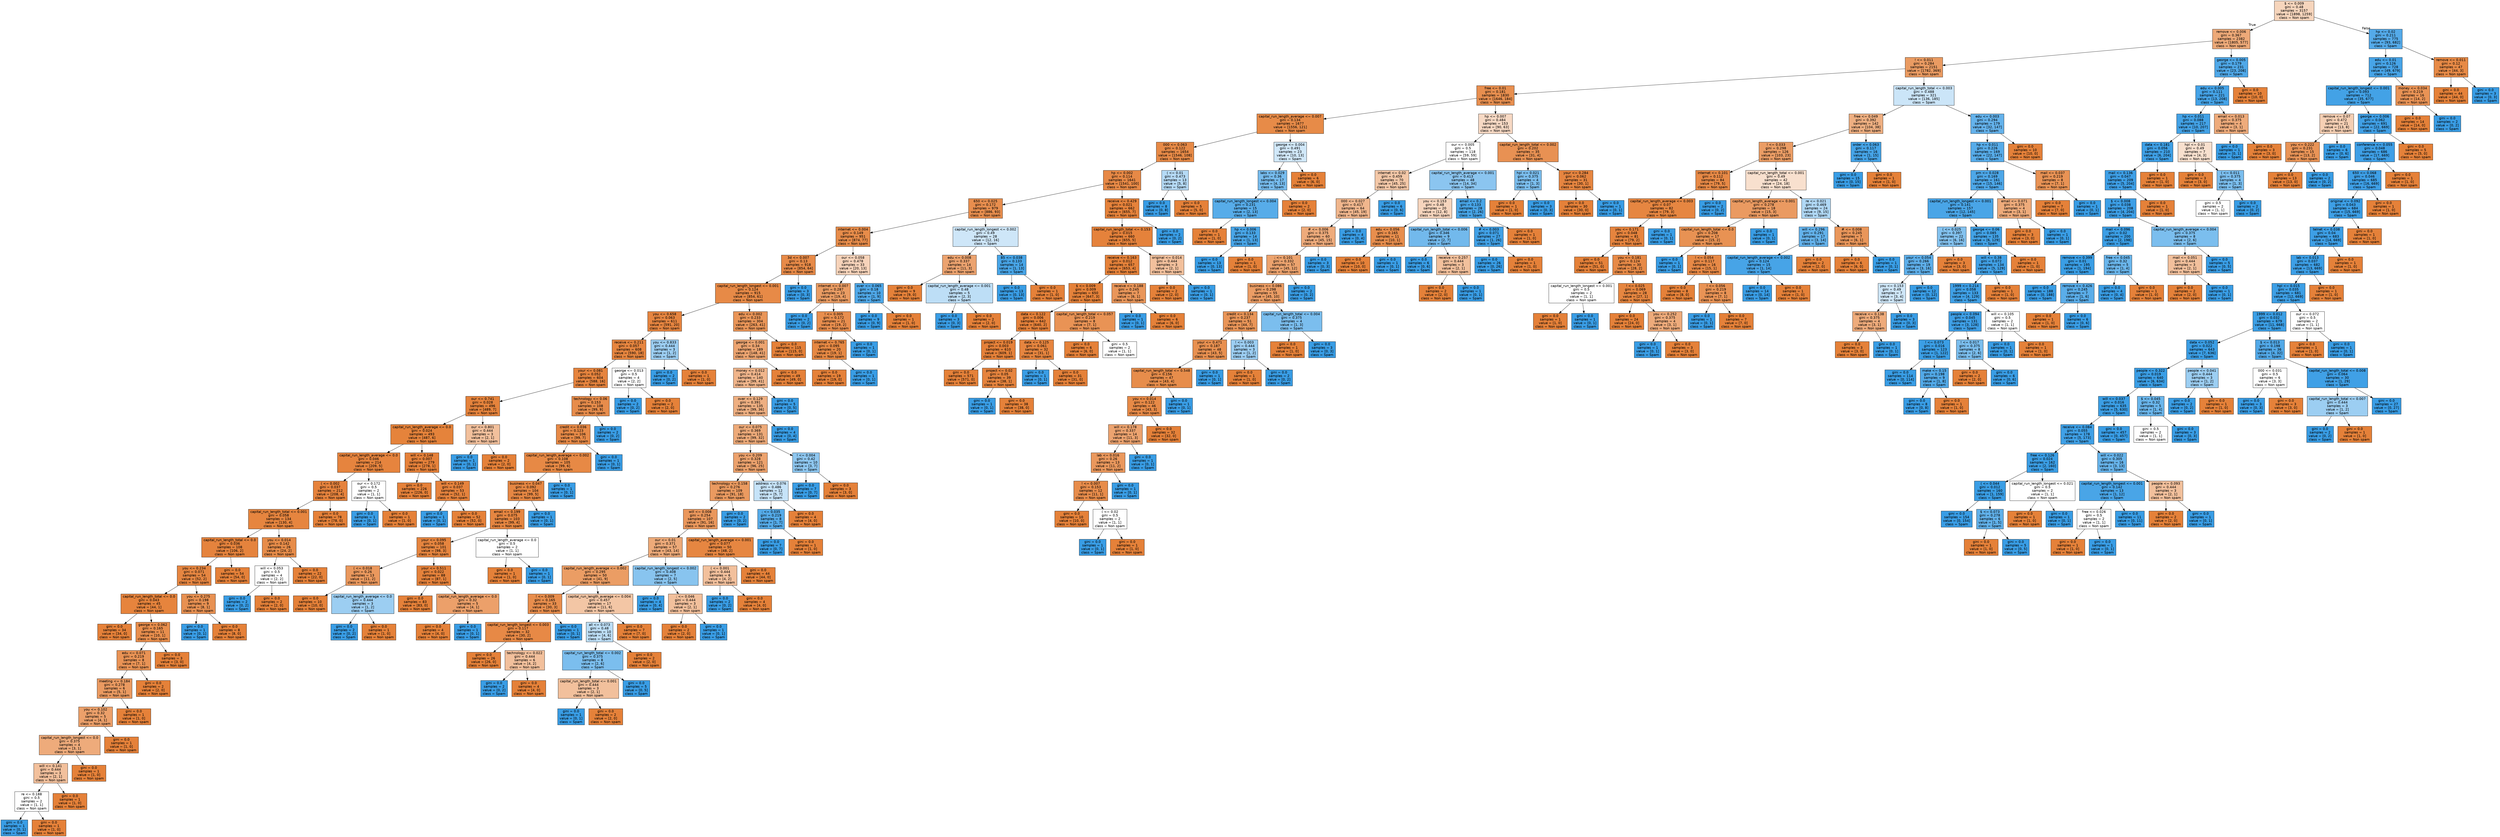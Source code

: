 digraph Tree {
node [shape=box, style="filled", color="black", fontname="helvetica"] ;
edge [fontname="helvetica"] ;
0 [label="$ <= 0.009\ngini = 0.48\nsamples = 3157\nvalue = [1898, 1259]\nclass = Non spam", fillcolor="#f6d5bc"] ;
1 [label="remove <= 0.006\ngini = 0.367\nsamples = 2382\nvalue = [1805, 577]\nclass = Non spam", fillcolor="#eda978"] ;
0 -> 1 [labeldistance=2.5, labelangle=45, headlabel="True"] ;
2 [label="! <= 0.011\ngini = 0.284\nsamples = 2151\nvalue = [1782, 369]\nclass = Non spam", fillcolor="#ea9b62"] ;
1 -> 2 ;
3 [label="free <= 0.01\ngini = 0.181\nsamples = 1830\nvalue = [1646, 184]\nclass = Non spam", fillcolor="#e88f4f"] ;
2 -> 3 ;
4 [label="capital_run_length_average <= 0.007\ngini = 0.134\nsamples = 1677\nvalue = [1556, 121]\nclass = Non spam", fillcolor="#e78b48"] ;
3 -> 4 ;
5 [label="000 <= 0.063\ngini = 0.122\nsamples = 1654\nvalue = [1546, 108]\nclass = Non spam", fillcolor="#e78a47"] ;
4 -> 5 ;
6 [label="hp <= 0.002\ngini = 0.114\nsamples = 1641\nvalue = [1541, 100]\nclass = Non spam", fillcolor="#e78946"] ;
5 -> 6 ;
7 [label="650 <= 0.025\ngini = 0.172\nsamples = 979\nvalue = [886, 93]\nclass = Non spam", fillcolor="#e88e4e"] ;
6 -> 7 ;
8 [label="internet <= 0.004\ngini = 0.149\nsamples = 951\nvalue = [874, 77]\nclass = Non spam", fillcolor="#e78c4a"] ;
7 -> 8 ;
9 [label="3d <= 0.007\ngini = 0.13\nsamples = 918\nvalue = [854, 64]\nclass = Non spam", fillcolor="#e78a48"] ;
8 -> 9 ;
10 [label="capital_run_length_longest <= 0.001\ngini = 0.124\nsamples = 915\nvalue = [854, 61]\nclass = Non spam", fillcolor="#e78a47"] ;
9 -> 10 ;
11 [label="you <= 0.658\ngini = 0.063\nsamples = 611\nvalue = [591, 20]\nclass = Non spam", fillcolor="#e68540"] ;
10 -> 11 ;
12 [label="receive <= 0.211\ngini = 0.057\nsamples = 608\nvalue = [590, 18]\nclass = Non spam", fillcolor="#e6853f"] ;
11 -> 12 ;
13 [label="your <= 0.081\ngini = 0.052\nsamples = 604\nvalue = [588, 16]\nclass = Non spam", fillcolor="#e6843e"] ;
12 -> 13 ;
14 [label="our <= 0.741\ngini = 0.028\nsamples = 496\nvalue = [489, 7]\nclass = Non spam", fillcolor="#e5833c"] ;
13 -> 14 ;
15 [label="capital_run_length_average <= 0.0\ngini = 0.024\nsamples = 493\nvalue = [487, 6]\nclass = Non spam", fillcolor="#e5833b"] ;
14 -> 15 ;
16 [label="capital_run_length_average <= 0.0\ngini = 0.046\nsamples = 214\nvalue = [209, 5]\nclass = Non spam", fillcolor="#e6843e"] ;
15 -> 16 ;
17 [label="( <= 0.002\ngini = 0.037\nsamples = 212\nvalue = [208, 4]\nclass = Non spam", fillcolor="#e6833d"] ;
16 -> 17 ;
18 [label="capital_run_length_total <= 0.001\ngini = 0.058\nsamples = 134\nvalue = [130, 4]\nclass = Non spam", fillcolor="#e6853f"] ;
17 -> 18 ;
19 [label="capital_run_length_total <= 0.0\ngini = 0.036\nsamples = 108\nvalue = [106, 2]\nclass = Non spam", fillcolor="#e5833d"] ;
18 -> 19 ;
20 [label="you <= 0.234\ngini = 0.071\nsamples = 54\nvalue = [52, 2]\nclass = Non spam", fillcolor="#e68641"] ;
19 -> 20 ;
21 [label="capital_run_length_total <= 0.0\ngini = 0.043\nsamples = 45\nvalue = [44, 1]\nclass = Non spam", fillcolor="#e6843d"] ;
20 -> 21 ;
22 [label="gini = 0.0\nsamples = 34\nvalue = [34, 0]\nclass = Non spam", fillcolor="#e58139"] ;
21 -> 22 ;
23 [label="george <= 0.062\ngini = 0.165\nsamples = 11\nvalue = [10, 1]\nclass = Non spam", fillcolor="#e88e4d"] ;
21 -> 23 ;
24 [label="edu <= 0.071\ngini = 0.219\nsamples = 8\nvalue = [7, 1]\nclass = Non spam", fillcolor="#e99355"] ;
23 -> 24 ;
25 [label="meeting <= 0.184\ngini = 0.278\nsamples = 6\nvalue = [5, 1]\nclass = Non spam", fillcolor="#ea9a61"] ;
24 -> 25 ;
26 [label="you <= 0.102\ngini = 0.32\nsamples = 5\nvalue = [4, 1]\nclass = Non spam", fillcolor="#eca06a"] ;
25 -> 26 ;
27 [label="capital_run_length_longest <= 0.0\ngini = 0.375\nsamples = 4\nvalue = [3, 1]\nclass = Non spam", fillcolor="#eeab7b"] ;
26 -> 27 ;
28 [label="will <= 0.141\ngini = 0.444\nsamples = 3\nvalue = [2, 1]\nclass = Non spam", fillcolor="#f2c09c"] ;
27 -> 28 ;
29 [label="re <= 0.188\ngini = 0.5\nsamples = 2\nvalue = [1, 1]\nclass = Non spam", fillcolor="#ffffff"] ;
28 -> 29 ;
30 [label="gini = 0.0\nsamples = 1\nvalue = [0, 1]\nclass = Spam", fillcolor="#399de5"] ;
29 -> 30 ;
31 [label="gini = 0.0\nsamples = 1\nvalue = [1, 0]\nclass = Non spam", fillcolor="#e58139"] ;
29 -> 31 ;
32 [label="gini = 0.0\nsamples = 1\nvalue = [1, 0]\nclass = Non spam", fillcolor="#e58139"] ;
28 -> 32 ;
33 [label="gini = 0.0\nsamples = 1\nvalue = [1, 0]\nclass = Non spam", fillcolor="#e58139"] ;
27 -> 33 ;
34 [label="gini = 0.0\nsamples = 1\nvalue = [1, 0]\nclass = Non spam", fillcolor="#e58139"] ;
26 -> 34 ;
35 [label="gini = 0.0\nsamples = 1\nvalue = [1, 0]\nclass = Non spam", fillcolor="#e58139"] ;
25 -> 35 ;
36 [label="gini = 0.0\nsamples = 2\nvalue = [2, 0]\nclass = Non spam", fillcolor="#e58139"] ;
24 -> 36 ;
37 [label="gini = 0.0\nsamples = 3\nvalue = [3, 0]\nclass = Non spam", fillcolor="#e58139"] ;
23 -> 37 ;
38 [label="you <= 0.275\ngini = 0.198\nsamples = 9\nvalue = [8, 1]\nclass = Non spam", fillcolor="#e89152"] ;
20 -> 38 ;
39 [label="gini = 0.0\nsamples = 1\nvalue = [0, 1]\nclass = Spam", fillcolor="#399de5"] ;
38 -> 39 ;
40 [label="gini = 0.0\nsamples = 8\nvalue = [8, 0]\nclass = Non spam", fillcolor="#e58139"] ;
38 -> 40 ;
41 [label="gini = 0.0\nsamples = 54\nvalue = [54, 0]\nclass = Non spam", fillcolor="#e58139"] ;
19 -> 41 ;
42 [label="you <= 0.014\ngini = 0.142\nsamples = 26\nvalue = [24, 2]\nclass = Non spam", fillcolor="#e78c49"] ;
18 -> 42 ;
43 [label="will <= 0.053\ngini = 0.5\nsamples = 4\nvalue = [2, 2]\nclass = Non spam", fillcolor="#ffffff"] ;
42 -> 43 ;
44 [label="gini = 0.0\nsamples = 2\nvalue = [0, 2]\nclass = Spam", fillcolor="#399de5"] ;
43 -> 44 ;
45 [label="gini = 0.0\nsamples = 2\nvalue = [2, 0]\nclass = Non spam", fillcolor="#e58139"] ;
43 -> 45 ;
46 [label="gini = 0.0\nsamples = 22\nvalue = [22, 0]\nclass = Non spam", fillcolor="#e58139"] ;
42 -> 46 ;
47 [label="gini = 0.0\nsamples = 78\nvalue = [78, 0]\nclass = Non spam", fillcolor="#e58139"] ;
17 -> 47 ;
48 [label="our <= 0.172\ngini = 0.5\nsamples = 2\nvalue = [1, 1]\nclass = Non spam", fillcolor="#ffffff"] ;
16 -> 48 ;
49 [label="gini = 0.0\nsamples = 1\nvalue = [0, 1]\nclass = Spam", fillcolor="#399de5"] ;
48 -> 49 ;
50 [label="gini = 0.0\nsamples = 1\nvalue = [1, 0]\nclass = Non spam", fillcolor="#e58139"] ;
48 -> 50 ;
51 [label="will <= 0.148\ngini = 0.007\nsamples = 279\nvalue = [278, 1]\nclass = Non spam", fillcolor="#e5813a"] ;
15 -> 51 ;
52 [label="gini = 0.0\nsamples = 226\nvalue = [226, 0]\nclass = Non spam", fillcolor="#e58139"] ;
51 -> 52 ;
53 [label="will <= 0.149\ngini = 0.037\nsamples = 53\nvalue = [52, 1]\nclass = Non spam", fillcolor="#e6833d"] ;
51 -> 53 ;
54 [label="gini = 0.0\nsamples = 1\nvalue = [0, 1]\nclass = Spam", fillcolor="#399de5"] ;
53 -> 54 ;
55 [label="gini = 0.0\nsamples = 52\nvalue = [52, 0]\nclass = Non spam", fillcolor="#e58139"] ;
53 -> 55 ;
56 [label="our <= 0.801\ngini = 0.444\nsamples = 3\nvalue = [2, 1]\nclass = Non spam", fillcolor="#f2c09c"] ;
14 -> 56 ;
57 [label="gini = 0.0\nsamples = 1\nvalue = [0, 1]\nclass = Spam", fillcolor="#399de5"] ;
56 -> 57 ;
58 [label="gini = 0.0\nsamples = 2\nvalue = [2, 0]\nclass = Non spam", fillcolor="#e58139"] ;
56 -> 58 ;
59 [label="technology <= 0.06\ngini = 0.153\nsamples = 108\nvalue = [99, 9]\nclass = Non spam", fillcolor="#e78c4b"] ;
13 -> 59 ;
60 [label="credit <= 0.036\ngini = 0.123\nsamples = 106\nvalue = [99, 7]\nclass = Non spam", fillcolor="#e78a47"] ;
59 -> 60 ;
61 [label="capital_run_length_average <= 0.002\ngini = 0.108\nsamples = 105\nvalue = [99, 6]\nclass = Non spam", fillcolor="#e78945"] ;
60 -> 61 ;
62 [label="business <= 0.047\ngini = 0.092\nsamples = 104\nvalue = [99, 5]\nclass = Non spam", fillcolor="#e68743"] ;
61 -> 62 ;
63 [label="email <= 0.199\ngini = 0.075\nsamples = 103\nvalue = [99, 4]\nclass = Non spam", fillcolor="#e68641"] ;
62 -> 63 ;
64 [label="your <= 0.095\ngini = 0.058\nsamples = 101\nvalue = [98, 3]\nclass = Non spam", fillcolor="#e6853f"] ;
63 -> 64 ;
65 [label="( <= 0.018\ngini = 0.26\nsamples = 13\nvalue = [11, 2]\nclass = Non spam", fillcolor="#ea985d"] ;
64 -> 65 ;
66 [label="gini = 0.0\nsamples = 10\nvalue = [10, 0]\nclass = Non spam", fillcolor="#e58139"] ;
65 -> 66 ;
67 [label="capital_run_length_average <= 0.0\ngini = 0.444\nsamples = 3\nvalue = [1, 2]\nclass = Spam", fillcolor="#9ccef2"] ;
65 -> 67 ;
68 [label="gini = 0.0\nsamples = 2\nvalue = [0, 2]\nclass = Spam", fillcolor="#399de5"] ;
67 -> 68 ;
69 [label="gini = 0.0\nsamples = 1\nvalue = [1, 0]\nclass = Non spam", fillcolor="#e58139"] ;
67 -> 69 ;
70 [label="your <= 0.511\ngini = 0.022\nsamples = 88\nvalue = [87, 1]\nclass = Non spam", fillcolor="#e5823b"] ;
64 -> 70 ;
71 [label="gini = 0.0\nsamples = 83\nvalue = [83, 0]\nclass = Non spam", fillcolor="#e58139"] ;
70 -> 71 ;
72 [label="capital_run_length_average <= 0.0\ngini = 0.32\nsamples = 5\nvalue = [4, 1]\nclass = Non spam", fillcolor="#eca06a"] ;
70 -> 72 ;
73 [label="gini = 0.0\nsamples = 4\nvalue = [4, 0]\nclass = Non spam", fillcolor="#e58139"] ;
72 -> 73 ;
74 [label="gini = 0.0\nsamples = 1\nvalue = [0, 1]\nclass = Spam", fillcolor="#399de5"] ;
72 -> 74 ;
75 [label="capital_run_length_average <= 0.0\ngini = 0.5\nsamples = 2\nvalue = [1, 1]\nclass = Non spam", fillcolor="#ffffff"] ;
63 -> 75 ;
76 [label="gini = 0.0\nsamples = 1\nvalue = [1, 0]\nclass = Non spam", fillcolor="#e58139"] ;
75 -> 76 ;
77 [label="gini = 0.0\nsamples = 1\nvalue = [0, 1]\nclass = Spam", fillcolor="#399de5"] ;
75 -> 77 ;
78 [label="gini = 0.0\nsamples = 1\nvalue = [0, 1]\nclass = Spam", fillcolor="#399de5"] ;
62 -> 78 ;
79 [label="gini = 0.0\nsamples = 1\nvalue = [0, 1]\nclass = Spam", fillcolor="#399de5"] ;
61 -> 79 ;
80 [label="gini = 0.0\nsamples = 1\nvalue = [0, 1]\nclass = Spam", fillcolor="#399de5"] ;
60 -> 80 ;
81 [label="gini = 0.0\nsamples = 2\nvalue = [0, 2]\nclass = Spam", fillcolor="#399de5"] ;
59 -> 81 ;
82 [label="george <= 0.013\ngini = 0.5\nsamples = 4\nvalue = [2, 2]\nclass = Non spam", fillcolor="#ffffff"] ;
12 -> 82 ;
83 [label="gini = 0.0\nsamples = 2\nvalue = [0, 2]\nclass = Spam", fillcolor="#399de5"] ;
82 -> 83 ;
84 [label="gini = 0.0\nsamples = 2\nvalue = [2, 0]\nclass = Non spam", fillcolor="#e58139"] ;
82 -> 84 ;
85 [label="you <= 0.833\ngini = 0.444\nsamples = 3\nvalue = [1, 2]\nclass = Spam", fillcolor="#9ccef2"] ;
11 -> 85 ;
86 [label="gini = 0.0\nsamples = 2\nvalue = [0, 2]\nclass = Spam", fillcolor="#399de5"] ;
85 -> 86 ;
87 [label="gini = 0.0\nsamples = 1\nvalue = [1, 0]\nclass = Non spam", fillcolor="#e58139"] ;
85 -> 87 ;
88 [label="edu <= 0.002\ngini = 0.233\nsamples = 304\nvalue = [263, 41]\nclass = Non spam", fillcolor="#e99558"] ;
10 -> 88 ;
89 [label="george <= 0.001\ngini = 0.34\nsamples = 189\nvalue = [148, 41]\nclass = Non spam", fillcolor="#eca470"] ;
88 -> 89 ;
90 [label="money <= 0.012\ngini = 0.414\nsamples = 140\nvalue = [99, 41]\nclass = Non spam", fillcolor="#f0b58b"] ;
89 -> 90 ;
91 [label="over <= 0.129\ngini = 0.391\nsamples = 135\nvalue = [99, 36]\nclass = Non spam", fillcolor="#eeaf81"] ;
90 -> 91 ;
92 [label="our <= 0.075\ngini = 0.369\nsamples = 131\nvalue = [99, 32]\nclass = Non spam", fillcolor="#edaa79"] ;
91 -> 92 ;
93 [label="you <= 0.209\ngini = 0.328\nsamples = 121\nvalue = [96, 25]\nclass = Non spam", fillcolor="#eca26d"] ;
92 -> 93 ;
94 [label="technology <= 0.158\ngini = 0.276\nsamples = 109\nvalue = [91, 18]\nclass = Non spam", fillcolor="#ea9a60"] ;
93 -> 94 ;
95 [label="will <= 0.008\ngini = 0.254\nsamples = 107\nvalue = [91, 16]\nclass = Non spam", fillcolor="#ea975c"] ;
94 -> 95 ;
96 [label="our <= 0.01\ngini = 0.371\nsamples = 57\nvalue = [43, 14]\nclass = Non spam", fillcolor="#edaa79"] ;
95 -> 96 ;
97 [label="capital_run_length_average <= 0.002\ngini = 0.295\nsamples = 50\nvalue = [41, 9]\nclass = Non spam", fillcolor="#eb9d64"] ;
96 -> 97 ;
98 [label="! <= 0.009\ngini = 0.165\nsamples = 33\nvalue = [30, 3]\nclass = Non spam", fillcolor="#e88e4d"] ;
97 -> 98 ;
99 [label="capital_run_length_longest <= 0.003\ngini = 0.117\nsamples = 32\nvalue = [30, 2]\nclass = Non spam", fillcolor="#e78946"] ;
98 -> 99 ;
100 [label="gini = 0.0\nsamples = 26\nvalue = [26, 0]\nclass = Non spam", fillcolor="#e58139"] ;
99 -> 100 ;
101 [label="technology <= 0.022\ngini = 0.444\nsamples = 6\nvalue = [4, 2]\nclass = Non spam", fillcolor="#f2c09c"] ;
99 -> 101 ;
102 [label="gini = 0.0\nsamples = 2\nvalue = [0, 2]\nclass = Spam", fillcolor="#399de5"] ;
101 -> 102 ;
103 [label="gini = 0.0\nsamples = 4\nvalue = [4, 0]\nclass = Non spam", fillcolor="#e58139"] ;
101 -> 103 ;
104 [label="gini = 0.0\nsamples = 1\nvalue = [0, 1]\nclass = Spam", fillcolor="#399de5"] ;
98 -> 104 ;
105 [label="capital_run_length_average <= 0.004\ngini = 0.457\nsamples = 17\nvalue = [11, 6]\nclass = Non spam", fillcolor="#f3c6a5"] ;
97 -> 105 ;
106 [label="all <= 0.073\ngini = 0.48\nsamples = 10\nvalue = [4, 6]\nclass = Spam", fillcolor="#bddef6"] ;
105 -> 106 ;
107 [label="capital_run_length_total <= 0.002\ngini = 0.375\nsamples = 8\nvalue = [2, 6]\nclass = Spam", fillcolor="#7bbeee"] ;
106 -> 107 ;
108 [label="capital_run_length_total <= 0.001\ngini = 0.444\nsamples = 3\nvalue = [2, 1]\nclass = Non spam", fillcolor="#f2c09c"] ;
107 -> 108 ;
109 [label="gini = 0.0\nsamples = 1\nvalue = [0, 1]\nclass = Spam", fillcolor="#399de5"] ;
108 -> 109 ;
110 [label="gini = 0.0\nsamples = 2\nvalue = [2, 0]\nclass = Non spam", fillcolor="#e58139"] ;
108 -> 110 ;
111 [label="gini = 0.0\nsamples = 5\nvalue = [0, 5]\nclass = Spam", fillcolor="#399de5"] ;
107 -> 111 ;
112 [label="gini = 0.0\nsamples = 2\nvalue = [2, 0]\nclass = Non spam", fillcolor="#e58139"] ;
106 -> 112 ;
113 [label="gini = 0.0\nsamples = 7\nvalue = [7, 0]\nclass = Non spam", fillcolor="#e58139"] ;
105 -> 113 ;
114 [label="capital_run_length_longest <= 0.002\ngini = 0.408\nsamples = 7\nvalue = [2, 5]\nclass = Spam", fillcolor="#88c4ef"] ;
96 -> 114 ;
115 [label="gini = 0.0\nsamples = 4\nvalue = [0, 4]\nclass = Spam", fillcolor="#399de5"] ;
114 -> 115 ;
116 [label="; <= 0.046\ngini = 0.444\nsamples = 3\nvalue = [2, 1]\nclass = Non spam", fillcolor="#f2c09c"] ;
114 -> 116 ;
117 [label="gini = 0.0\nsamples = 2\nvalue = [2, 0]\nclass = Non spam", fillcolor="#e58139"] ;
116 -> 117 ;
118 [label="gini = 0.0\nsamples = 1\nvalue = [0, 1]\nclass = Spam", fillcolor="#399de5"] ;
116 -> 118 ;
119 [label="capital_run_length_average <= 0.001\ngini = 0.077\nsamples = 50\nvalue = [48, 2]\nclass = Non spam", fillcolor="#e68641"] ;
95 -> 119 ;
120 [label="( <= 0.001\ngini = 0.444\nsamples = 6\nvalue = [4, 2]\nclass = Non spam", fillcolor="#f2c09c"] ;
119 -> 120 ;
121 [label="gini = 0.0\nsamples = 2\nvalue = [0, 2]\nclass = Spam", fillcolor="#399de5"] ;
120 -> 121 ;
122 [label="gini = 0.0\nsamples = 4\nvalue = [4, 0]\nclass = Non spam", fillcolor="#e58139"] ;
120 -> 122 ;
123 [label="gini = 0.0\nsamples = 44\nvalue = [44, 0]\nclass = Non spam", fillcolor="#e58139"] ;
119 -> 123 ;
124 [label="gini = 0.0\nsamples = 2\nvalue = [0, 2]\nclass = Spam", fillcolor="#399de5"] ;
94 -> 124 ;
125 [label="address <= 0.076\ngini = 0.486\nsamples = 12\nvalue = [5, 7]\nclass = Spam", fillcolor="#c6e3f8"] ;
93 -> 125 ;
126 [label="; <= 0.035\ngini = 0.219\nsamples = 8\nvalue = [1, 7]\nclass = Spam", fillcolor="#55abe9"] ;
125 -> 126 ;
127 [label="gini = 0.0\nsamples = 7\nvalue = [0, 7]\nclass = Spam", fillcolor="#399de5"] ;
126 -> 127 ;
128 [label="gini = 0.0\nsamples = 1\nvalue = [1, 0]\nclass = Non spam", fillcolor="#e58139"] ;
126 -> 128 ;
129 [label="gini = 0.0\nsamples = 4\nvalue = [4, 0]\nclass = Non spam", fillcolor="#e58139"] ;
125 -> 129 ;
130 [label="! <= 0.004\ngini = 0.42\nsamples = 10\nvalue = [3, 7]\nclass = Spam", fillcolor="#8ec7f0"] ;
92 -> 130 ;
131 [label="gini = 0.0\nsamples = 7\nvalue = [0, 7]\nclass = Spam", fillcolor="#399de5"] ;
130 -> 131 ;
132 [label="gini = 0.0\nsamples = 3\nvalue = [3, 0]\nclass = Non spam", fillcolor="#e58139"] ;
130 -> 132 ;
133 [label="gini = 0.0\nsamples = 4\nvalue = [0, 4]\nclass = Spam", fillcolor="#399de5"] ;
91 -> 133 ;
134 [label="gini = 0.0\nsamples = 5\nvalue = [0, 5]\nclass = Spam", fillcolor="#399de5"] ;
90 -> 134 ;
135 [label="gini = 0.0\nsamples = 49\nvalue = [49, 0]\nclass = Non spam", fillcolor="#e58139"] ;
89 -> 135 ;
136 [label="gini = 0.0\nsamples = 115\nvalue = [115, 0]\nclass = Non spam", fillcolor="#e58139"] ;
88 -> 136 ;
137 [label="gini = 0.0\nsamples = 3\nvalue = [0, 3]\nclass = Spam", fillcolor="#399de5"] ;
9 -> 137 ;
138 [label="our <= 0.058\ngini = 0.478\nsamples = 33\nvalue = [20, 13]\nclass = Non spam", fillcolor="#f6d3ba"] ;
8 -> 138 ;
139 [label="internet <= 0.007\ngini = 0.287\nsamples = 23\nvalue = [19, 4]\nclass = Non spam", fillcolor="#ea9c63"] ;
138 -> 139 ;
140 [label="gini = 0.0\nsamples = 2\nvalue = [0, 2]\nclass = Spam", fillcolor="#399de5"] ;
139 -> 140 ;
141 [label="! <= 0.005\ngini = 0.172\nsamples = 21\nvalue = [19, 2]\nclass = Non spam", fillcolor="#e88e4e"] ;
139 -> 141 ;
142 [label="internet <= 0.765\ngini = 0.095\nsamples = 20\nvalue = [19, 1]\nclass = Non spam", fillcolor="#e68843"] ;
141 -> 142 ;
143 [label="gini = 0.0\nsamples = 19\nvalue = [19, 0]\nclass = Non spam", fillcolor="#e58139"] ;
142 -> 143 ;
144 [label="gini = 0.0\nsamples = 1\nvalue = [0, 1]\nclass = Spam", fillcolor="#399de5"] ;
142 -> 144 ;
145 [label="gini = 0.0\nsamples = 1\nvalue = [0, 1]\nclass = Spam", fillcolor="#399de5"] ;
141 -> 145 ;
146 [label="over <= 0.065\ngini = 0.18\nsamples = 10\nvalue = [1, 9]\nclass = Spam", fillcolor="#4fa8e8"] ;
138 -> 146 ;
147 [label="gini = 0.0\nsamples = 9\nvalue = [0, 9]\nclass = Spam", fillcolor="#399de5"] ;
146 -> 147 ;
148 [label="gini = 0.0\nsamples = 1\nvalue = [1, 0]\nclass = Non spam", fillcolor="#e58139"] ;
146 -> 148 ;
149 [label="capital_run_length_longest <= 0.002\ngini = 0.49\nsamples = 28\nvalue = [12, 16]\nclass = Spam", fillcolor="#cee6f8"] ;
7 -> 149 ;
150 [label="edu <= 0.008\ngini = 0.337\nsamples = 14\nvalue = [11, 3]\nclass = Non spam", fillcolor="#eca36f"] ;
149 -> 150 ;
151 [label="gini = 0.0\nsamples = 9\nvalue = [9, 0]\nclass = Non spam", fillcolor="#e58139"] ;
150 -> 151 ;
152 [label="capital_run_length_average <= 0.001\ngini = 0.48\nsamples = 5\nvalue = [2, 3]\nclass = Spam", fillcolor="#bddef6"] ;
150 -> 152 ;
153 [label="gini = 0.0\nsamples = 3\nvalue = [0, 3]\nclass = Spam", fillcolor="#399de5"] ;
152 -> 153 ;
154 [label="gini = 0.0\nsamples = 2\nvalue = [2, 0]\nclass = Non spam", fillcolor="#e58139"] ;
152 -> 154 ;
155 [label="85 <= 0.038\ngini = 0.133\nsamples = 14\nvalue = [1, 13]\nclass = Spam", fillcolor="#48a5e7"] ;
149 -> 155 ;
156 [label="gini = 0.0\nsamples = 13\nvalue = [0, 13]\nclass = Spam", fillcolor="#399de5"] ;
155 -> 156 ;
157 [label="gini = 0.0\nsamples = 1\nvalue = [1, 0]\nclass = Non spam", fillcolor="#e58139"] ;
155 -> 157 ;
158 [label="receive <= 0.429\ngini = 0.021\nsamples = 662\nvalue = [655, 7]\nclass = Non spam", fillcolor="#e5823b"] ;
6 -> 158 ;
159 [label="capital_run_length_total <= 0.153\ngini = 0.015\nsamples = 660\nvalue = [655, 5]\nclass = Non spam", fillcolor="#e5823b"] ;
158 -> 159 ;
160 [label="receive <= 0.163\ngini = 0.012\nsamples = 657\nvalue = [653, 4]\nclass = Non spam", fillcolor="#e5823a"] ;
159 -> 160 ;
161 [label="$ <= 0.009\ngini = 0.009\nsamples = 650\nvalue = [647, 3]\nclass = Non spam", fillcolor="#e5823a"] ;
160 -> 161 ;
162 [label="data <= 0.122\ngini = 0.006\nsamples = 642\nvalue = [640, 2]\nclass = Non spam", fillcolor="#e5813a"] ;
161 -> 162 ;
163 [label="project <= 0.019\ngini = 0.003\nsamples = 610\nvalue = [609, 1]\nclass = Non spam", fillcolor="#e58139"] ;
162 -> 163 ;
164 [label="gini = 0.0\nsamples = 571\nvalue = [571, 0]\nclass = Non spam", fillcolor="#e58139"] ;
163 -> 164 ;
165 [label="project <= 0.02\ngini = 0.05\nsamples = 39\nvalue = [38, 1]\nclass = Non spam", fillcolor="#e6843e"] ;
163 -> 165 ;
166 [label="gini = 0.0\nsamples = 1\nvalue = [0, 1]\nclass = Spam", fillcolor="#399de5"] ;
165 -> 166 ;
167 [label="gini = 0.0\nsamples = 38\nvalue = [38, 0]\nclass = Non spam", fillcolor="#e58139"] ;
165 -> 167 ;
168 [label="data <= 0.125\ngini = 0.061\nsamples = 32\nvalue = [31, 1]\nclass = Non spam", fillcolor="#e6853f"] ;
162 -> 168 ;
169 [label="gini = 0.0\nsamples = 1\nvalue = [0, 1]\nclass = Spam", fillcolor="#399de5"] ;
168 -> 169 ;
170 [label="gini = 0.0\nsamples = 31\nvalue = [31, 0]\nclass = Non spam", fillcolor="#e58139"] ;
168 -> 170 ;
171 [label="capital_run_length_total <= 0.057\ngini = 0.219\nsamples = 8\nvalue = [7, 1]\nclass = Non spam", fillcolor="#e99355"] ;
161 -> 171 ;
172 [label="gini = 0.0\nsamples = 6\nvalue = [6, 0]\nclass = Non spam", fillcolor="#e58139"] ;
171 -> 172 ;
173 [label="gini = 0.5\nsamples = 2\nvalue = [1, 1]\nclass = Non spam", fillcolor="#ffffff"] ;
171 -> 173 ;
174 [label="receive <= 0.188\ngini = 0.245\nsamples = 7\nvalue = [6, 1]\nclass = Non spam", fillcolor="#e9965a"] ;
160 -> 174 ;
175 [label="gini = 0.0\nsamples = 1\nvalue = [0, 1]\nclass = Spam", fillcolor="#399de5"] ;
174 -> 175 ;
176 [label="gini = 0.0\nsamples = 6\nvalue = [6, 0]\nclass = Non spam", fillcolor="#e58139"] ;
174 -> 176 ;
177 [label="original <= 0.014\ngini = 0.444\nsamples = 3\nvalue = [2, 1]\nclass = Non spam", fillcolor="#f2c09c"] ;
159 -> 177 ;
178 [label="gini = 0.0\nsamples = 2\nvalue = [2, 0]\nclass = Non spam", fillcolor="#e58139"] ;
177 -> 178 ;
179 [label="gini = 0.0\nsamples = 1\nvalue = [0, 1]\nclass = Spam", fillcolor="#399de5"] ;
177 -> 179 ;
180 [label="gini = 0.0\nsamples = 2\nvalue = [0, 2]\nclass = Spam", fillcolor="#399de5"] ;
158 -> 180 ;
181 [label="( <= 0.01\ngini = 0.473\nsamples = 13\nvalue = [5, 8]\nclass = Spam", fillcolor="#b5daf5"] ;
5 -> 181 ;
182 [label="gini = 0.0\nsamples = 8\nvalue = [0, 8]\nclass = Spam", fillcolor="#399de5"] ;
181 -> 182 ;
183 [label="gini = 0.0\nsamples = 5\nvalue = [5, 0]\nclass = Non spam", fillcolor="#e58139"] ;
181 -> 183 ;
184 [label="george <= 0.004\ngini = 0.491\nsamples = 23\nvalue = [10, 13]\nclass = Spam", fillcolor="#d1e8f9"] ;
4 -> 184 ;
185 [label="labs <= 0.029\ngini = 0.36\nsamples = 17\nvalue = [4, 13]\nclass = Spam", fillcolor="#76bbed"] ;
184 -> 185 ;
186 [label="capital_run_length_longest <= 0.004\ngini = 0.231\nsamples = 15\nvalue = [2, 13]\nclass = Spam", fillcolor="#57ace9"] ;
185 -> 186 ;
187 [label="gini = 0.0\nsamples = 1\nvalue = [1, 0]\nclass = Non spam", fillcolor="#e58139"] ;
186 -> 187 ;
188 [label="hp <= 0.006\ngini = 0.133\nsamples = 14\nvalue = [1, 13]\nclass = Spam", fillcolor="#48a5e7"] ;
186 -> 188 ;
189 [label="gini = 0.0\nsamples = 13\nvalue = [0, 13]\nclass = Spam", fillcolor="#399de5"] ;
188 -> 189 ;
190 [label="gini = 0.0\nsamples = 1\nvalue = [1, 0]\nclass = Non spam", fillcolor="#e58139"] ;
188 -> 190 ;
191 [label="gini = 0.0\nsamples = 2\nvalue = [2, 0]\nclass = Non spam", fillcolor="#e58139"] ;
185 -> 191 ;
192 [label="gini = 0.0\nsamples = 6\nvalue = [6, 0]\nclass = Non spam", fillcolor="#e58139"] ;
184 -> 192 ;
193 [label="hp <= 0.007\ngini = 0.484\nsamples = 153\nvalue = [90, 63]\nclass = Non spam", fillcolor="#f7d9c4"] ;
3 -> 193 ;
194 [label="our <= 0.005\ngini = 0.5\nsamples = 118\nvalue = [59, 59]\nclass = Non spam", fillcolor="#ffffff"] ;
193 -> 194 ;
195 [label="internet <= 0.02\ngini = 0.459\nsamples = 70\nvalue = [45, 25]\nclass = Non spam", fillcolor="#f3c7a7"] ;
194 -> 195 ;
196 [label="000 <= 0.027\ngini = 0.417\nsamples = 64\nvalue = [45, 19]\nclass = Non spam", fillcolor="#f0b68d"] ;
195 -> 196 ;
197 [label="# <= 0.006\ngini = 0.375\nsamples = 60\nvalue = [45, 15]\nclass = Non spam", fillcolor="#eeab7b"] ;
196 -> 197 ;
198 [label="; <= 0.101\ngini = 0.332\nsamples = 57\nvalue = [45, 12]\nclass = Non spam", fillcolor="#eca36e"] ;
197 -> 198 ;
199 [label="business <= 0.086\ngini = 0.298\nsamples = 55\nvalue = [45, 10]\nclass = Non spam", fillcolor="#eb9d65"] ;
198 -> 199 ;
200 [label="credit <= 0.134\ngini = 0.237\nsamples = 51\nvalue = [44, 7]\nclass = Non spam", fillcolor="#e99558"] ;
199 -> 200 ;
201 [label="your <= 0.471\ngini = 0.187\nsamples = 48\nvalue = [43, 5]\nclass = Non spam", fillcolor="#e89050"] ;
200 -> 201 ;
202 [label="capital_run_length_total <= 0.548\ngini = 0.156\nsamples = 47\nvalue = [43, 4]\nclass = Non spam", fillcolor="#e78d4b"] ;
201 -> 202 ;
203 [label="you <= 0.014\ngini = 0.122\nsamples = 46\nvalue = [43, 3]\nclass = Non spam", fillcolor="#e78a47"] ;
202 -> 203 ;
204 [label="will <= 0.178\ngini = 0.337\nsamples = 14\nvalue = [11, 3]\nclass = Non spam", fillcolor="#eca36f"] ;
203 -> 204 ;
205 [label="lab <= 0.016\ngini = 0.26\nsamples = 13\nvalue = [11, 2]\nclass = Non spam", fillcolor="#ea985d"] ;
204 -> 205 ;
206 [label="! <= 0.007\ngini = 0.153\nsamples = 12\nvalue = [11, 1]\nclass = Non spam", fillcolor="#e78c4b"] ;
205 -> 206 ;
207 [label="gini = 0.0\nsamples = 10\nvalue = [10, 0]\nclass = Non spam", fillcolor="#e58139"] ;
206 -> 207 ;
208 [label="( <= 0.02\ngini = 0.5\nsamples = 2\nvalue = [1, 1]\nclass = Non spam", fillcolor="#ffffff"] ;
206 -> 208 ;
209 [label="gini = 0.0\nsamples = 1\nvalue = [0, 1]\nclass = Spam", fillcolor="#399de5"] ;
208 -> 209 ;
210 [label="gini = 0.0\nsamples = 1\nvalue = [1, 0]\nclass = Non spam", fillcolor="#e58139"] ;
208 -> 210 ;
211 [label="gini = 0.0\nsamples = 1\nvalue = [0, 1]\nclass = Spam", fillcolor="#399de5"] ;
205 -> 211 ;
212 [label="gini = 0.0\nsamples = 1\nvalue = [0, 1]\nclass = Spam", fillcolor="#399de5"] ;
204 -> 212 ;
213 [label="gini = 0.0\nsamples = 32\nvalue = [32, 0]\nclass = Non spam", fillcolor="#e58139"] ;
203 -> 213 ;
214 [label="gini = 0.0\nsamples = 1\nvalue = [0, 1]\nclass = Spam", fillcolor="#399de5"] ;
202 -> 214 ;
215 [label="gini = 0.0\nsamples = 1\nvalue = [0, 1]\nclass = Spam", fillcolor="#399de5"] ;
201 -> 215 ;
216 [label="! <= 0.003\ngini = 0.444\nsamples = 3\nvalue = [1, 2]\nclass = Spam", fillcolor="#9ccef2"] ;
200 -> 216 ;
217 [label="gini = 0.0\nsamples = 1\nvalue = [1, 0]\nclass = Non spam", fillcolor="#e58139"] ;
216 -> 217 ;
218 [label="gini = 0.0\nsamples = 2\nvalue = [0, 2]\nclass = Spam", fillcolor="#399de5"] ;
216 -> 218 ;
219 [label="capital_run_length_total <= 0.004\ngini = 0.375\nsamples = 4\nvalue = [1, 3]\nclass = Spam", fillcolor="#7bbeee"] ;
199 -> 219 ;
220 [label="gini = 0.0\nsamples = 1\nvalue = [1, 0]\nclass = Non spam", fillcolor="#e58139"] ;
219 -> 220 ;
221 [label="gini = 0.0\nsamples = 3\nvalue = [0, 3]\nclass = Spam", fillcolor="#399de5"] ;
219 -> 221 ;
222 [label="gini = 0.0\nsamples = 2\nvalue = [0, 2]\nclass = Spam", fillcolor="#399de5"] ;
198 -> 222 ;
223 [label="gini = 0.0\nsamples = 3\nvalue = [0, 3]\nclass = Spam", fillcolor="#399de5"] ;
197 -> 223 ;
224 [label="gini = 0.0\nsamples = 4\nvalue = [0, 4]\nclass = Spam", fillcolor="#399de5"] ;
196 -> 224 ;
225 [label="gini = 0.0\nsamples = 6\nvalue = [0, 6]\nclass = Spam", fillcolor="#399de5"] ;
195 -> 225 ;
226 [label="capital_run_length_average <= 0.001\ngini = 0.413\nsamples = 48\nvalue = [14, 34]\nclass = Spam", fillcolor="#8bc5f0"] ;
194 -> 226 ;
227 [label="you <= 0.153\ngini = 0.48\nsamples = 20\nvalue = [12, 8]\nclass = Non spam", fillcolor="#f6d5bd"] ;
226 -> 227 ;
228 [label="edu <= 0.056\ngini = 0.165\nsamples = 11\nvalue = [10, 1]\nclass = Non spam", fillcolor="#e88e4d"] ;
227 -> 228 ;
229 [label="gini = 0.0\nsamples = 10\nvalue = [10, 0]\nclass = Non spam", fillcolor="#e58139"] ;
228 -> 229 ;
230 [label="gini = 0.0\nsamples = 1\nvalue = [0, 1]\nclass = Spam", fillcolor="#399de5"] ;
228 -> 230 ;
231 [label="capital_run_length_total <= 0.006\ngini = 0.346\nsamples = 9\nvalue = [2, 7]\nclass = Spam", fillcolor="#72b9ec"] ;
227 -> 231 ;
232 [label="gini = 0.0\nsamples = 6\nvalue = [0, 6]\nclass = Spam", fillcolor="#399de5"] ;
231 -> 232 ;
233 [label="receive <= 0.257\ngini = 0.444\nsamples = 3\nvalue = [2, 1]\nclass = Non spam", fillcolor="#f2c09c"] ;
231 -> 233 ;
234 [label="gini = 0.0\nsamples = 2\nvalue = [2, 0]\nclass = Non spam", fillcolor="#e58139"] ;
233 -> 234 ;
235 [label="gini = 0.0\nsamples = 1\nvalue = [0, 1]\nclass = Spam", fillcolor="#399de5"] ;
233 -> 235 ;
236 [label="email <= 0.2\ngini = 0.133\nsamples = 28\nvalue = [2, 26]\nclass = Spam", fillcolor="#48a5e7"] ;
226 -> 236 ;
237 [label="# <= 0.003\ngini = 0.071\nsamples = 27\nvalue = [1, 26]\nclass = Spam", fillcolor="#41a1e6"] ;
236 -> 237 ;
238 [label="gini = 0.0\nsamples = 26\nvalue = [0, 26]\nclass = Spam", fillcolor="#399de5"] ;
237 -> 238 ;
239 [label="gini = 0.0\nsamples = 1\nvalue = [1, 0]\nclass = Non spam", fillcolor="#e58139"] ;
237 -> 239 ;
240 [label="gini = 0.0\nsamples = 1\nvalue = [1, 0]\nclass = Non spam", fillcolor="#e58139"] ;
236 -> 240 ;
241 [label="capital_run_length_total <= 0.002\ngini = 0.202\nsamples = 35\nvalue = [31, 4]\nclass = Non spam", fillcolor="#e89153"] ;
193 -> 241 ;
242 [label="hpl <= 0.021\ngini = 0.375\nsamples = 4\nvalue = [1, 3]\nclass = Spam", fillcolor="#7bbeee"] ;
241 -> 242 ;
243 [label="gini = 0.0\nsamples = 1\nvalue = [1, 0]\nclass = Non spam", fillcolor="#e58139"] ;
242 -> 243 ;
244 [label="gini = 0.0\nsamples = 3\nvalue = [0, 3]\nclass = Spam", fillcolor="#399de5"] ;
242 -> 244 ;
245 [label="your <= 0.284\ngini = 0.062\nsamples = 31\nvalue = [30, 1]\nclass = Non spam", fillcolor="#e68540"] ;
241 -> 245 ;
246 [label="gini = 0.0\nsamples = 30\nvalue = [30, 0]\nclass = Non spam", fillcolor="#e58139"] ;
245 -> 246 ;
247 [label="gini = 0.0\nsamples = 1\nvalue = [0, 1]\nclass = Spam", fillcolor="#399de5"] ;
245 -> 247 ;
248 [label="capital_run_length_total <= 0.003\ngini = 0.488\nsamples = 321\nvalue = [136, 185]\nclass = Spam", fillcolor="#cbe5f8"] ;
2 -> 248 ;
249 [label="free <= 0.049\ngini = 0.392\nsamples = 142\nvalue = [104, 38]\nclass = Non spam", fillcolor="#eeaf81"] ;
248 -> 249 ;
250 [label="! <= 0.033\ngini = 0.298\nsamples = 126\nvalue = [103, 23]\nclass = Non spam", fillcolor="#eb9d65"] ;
249 -> 250 ;
251 [label="internet <= 0.101\ngini = 0.112\nsamples = 84\nvalue = [79, 5]\nclass = Non spam", fillcolor="#e78946"] ;
250 -> 251 ;
252 [label="capital_run_length_average <= 0.003\ngini = 0.07\nsamples = 82\nvalue = [79, 3]\nclass = Non spam", fillcolor="#e68641"] ;
251 -> 252 ;
253 [label="you <= 0.171\ngini = 0.048\nsamples = 81\nvalue = [79, 2]\nclass = Non spam", fillcolor="#e6843e"] ;
252 -> 253 ;
254 [label="gini = 0.0\nsamples = 51\nvalue = [51, 0]\nclass = Non spam", fillcolor="#e58139"] ;
253 -> 254 ;
255 [label="you <= 0.181\ngini = 0.124\nsamples = 30\nvalue = [28, 2]\nclass = Non spam", fillcolor="#e78a47"] ;
253 -> 255 ;
256 [label="capital_run_length_longest <= 0.001\ngini = 0.5\nsamples = 2\nvalue = [1, 1]\nclass = Non spam", fillcolor="#ffffff"] ;
255 -> 256 ;
257 [label="gini = 0.0\nsamples = 1\nvalue = [1, 0]\nclass = Non spam", fillcolor="#e58139"] ;
256 -> 257 ;
258 [label="gini = 0.0\nsamples = 1\nvalue = [0, 1]\nclass = Spam", fillcolor="#399de5"] ;
256 -> 258 ;
259 [label="! <= 0.025\ngini = 0.069\nsamples = 28\nvalue = [27, 1]\nclass = Non spam", fillcolor="#e68640"] ;
255 -> 259 ;
260 [label="gini = 0.0\nsamples = 24\nvalue = [24, 0]\nclass = Non spam", fillcolor="#e58139"] ;
259 -> 260 ;
261 [label="you <= 0.252\ngini = 0.375\nsamples = 4\nvalue = [3, 1]\nclass = Non spam", fillcolor="#eeab7b"] ;
259 -> 261 ;
262 [label="gini = 0.0\nsamples = 1\nvalue = [0, 1]\nclass = Spam", fillcolor="#399de5"] ;
261 -> 262 ;
263 [label="gini = 0.0\nsamples = 3\nvalue = [3, 0]\nclass = Non spam", fillcolor="#e58139"] ;
261 -> 263 ;
264 [label="gini = 0.0\nsamples = 1\nvalue = [0, 1]\nclass = Spam", fillcolor="#399de5"] ;
252 -> 264 ;
265 [label="gini = 0.0\nsamples = 2\nvalue = [0, 2]\nclass = Spam", fillcolor="#399de5"] ;
251 -> 265 ;
266 [label="capital_run_length_total <= 0.001\ngini = 0.49\nsamples = 42\nvalue = [24, 18]\nclass = Non spam", fillcolor="#f8e0ce"] ;
250 -> 266 ;
267 [label="capital_run_length_average <= 0.001\ngini = 0.278\nsamples = 18\nvalue = [15, 3]\nclass = Non spam", fillcolor="#ea9a61"] ;
266 -> 267 ;
268 [label="capital_run_length_total <= 0.0\ngini = 0.208\nsamples = 17\nvalue = [15, 2]\nclass = Non spam", fillcolor="#e89253"] ;
267 -> 268 ;
269 [label="gini = 0.0\nsamples = 1\nvalue = [0, 1]\nclass = Spam", fillcolor="#399de5"] ;
268 -> 269 ;
270 [label="! <= 0.054\ngini = 0.117\nsamples = 16\nvalue = [15, 1]\nclass = Non spam", fillcolor="#e78946"] ;
268 -> 270 ;
271 [label="gini = 0.0\nsamples = 8\nvalue = [8, 0]\nclass = Non spam", fillcolor="#e58139"] ;
270 -> 271 ;
272 [label="! <= 0.056\ngini = 0.219\nsamples = 8\nvalue = [7, 1]\nclass = Non spam", fillcolor="#e99355"] ;
270 -> 272 ;
273 [label="gini = 0.0\nsamples = 1\nvalue = [0, 1]\nclass = Spam", fillcolor="#399de5"] ;
272 -> 273 ;
274 [label="gini = 0.0\nsamples = 7\nvalue = [7, 0]\nclass = Non spam", fillcolor="#e58139"] ;
272 -> 274 ;
275 [label="gini = 0.0\nsamples = 1\nvalue = [0, 1]\nclass = Spam", fillcolor="#399de5"] ;
267 -> 275 ;
276 [label="re <= 0.021\ngini = 0.469\nsamples = 24\nvalue = [9, 15]\nclass = Spam", fillcolor="#b0d8f5"] ;
266 -> 276 ;
277 [label="will <= 0.296\ngini = 0.291\nsamples = 17\nvalue = [3, 14]\nclass = Spam", fillcolor="#63b2eb"] ;
276 -> 277 ;
278 [label="capital_run_length_average <= 0.002\ngini = 0.124\nsamples = 15\nvalue = [1, 14]\nclass = Spam", fillcolor="#47a4e7"] ;
277 -> 278 ;
279 [label="gini = 0.0\nsamples = 14\nvalue = [0, 14]\nclass = Spam", fillcolor="#399de5"] ;
278 -> 279 ;
280 [label="gini = 0.0\nsamples = 1\nvalue = [1, 0]\nclass = Non spam", fillcolor="#e58139"] ;
278 -> 280 ;
281 [label="gini = 0.0\nsamples = 2\nvalue = [2, 0]\nclass = Non spam", fillcolor="#e58139"] ;
277 -> 281 ;
282 [label="# <= 0.008\ngini = 0.245\nsamples = 7\nvalue = [6, 1]\nclass = Non spam", fillcolor="#e9965a"] ;
276 -> 282 ;
283 [label="gini = 0.0\nsamples = 6\nvalue = [6, 0]\nclass = Non spam", fillcolor="#e58139"] ;
282 -> 283 ;
284 [label="gini = 0.0\nsamples = 1\nvalue = [0, 1]\nclass = Spam", fillcolor="#399de5"] ;
282 -> 284 ;
285 [label="order <= 0.063\ngini = 0.117\nsamples = 16\nvalue = [1, 15]\nclass = Spam", fillcolor="#46a4e7"] ;
249 -> 285 ;
286 [label="gini = 0.0\nsamples = 15\nvalue = [0, 15]\nclass = Spam", fillcolor="#399de5"] ;
285 -> 286 ;
287 [label="gini = 0.0\nsamples = 1\nvalue = [1, 0]\nclass = Non spam", fillcolor="#e58139"] ;
285 -> 287 ;
288 [label="edu <= 0.003\ngini = 0.294\nsamples = 179\nvalue = [32, 147]\nclass = Spam", fillcolor="#64b2eb"] ;
248 -> 288 ;
289 [label="hp <= 0.011\ngini = 0.226\nsamples = 169\nvalue = [22, 147]\nclass = Spam", fillcolor="#57ace9"] ;
288 -> 289 ;
290 [label="pm <= 0.028\ngini = 0.169\nsamples = 161\nvalue = [15, 146]\nclass = Spam", fillcolor="#4da7e8"] ;
289 -> 290 ;
291 [label="capital_run_length_longest <= 0.001\ngini = 0.141\nsamples = 157\nvalue = [12, 145]\nclass = Spam", fillcolor="#49a5e7"] ;
290 -> 291 ;
292 [label="( <= 0.025\ngini = 0.397\nsamples = 22\nvalue = [6, 16]\nclass = Spam", fillcolor="#83c2ef"] ;
291 -> 292 ;
293 [label="your <= 0.054\ngini = 0.266\nsamples = 19\nvalue = [3, 16]\nclass = Spam", fillcolor="#5eafea"] ;
292 -> 293 ;
294 [label="you <= 0.153\ngini = 0.49\nsamples = 7\nvalue = [3, 4]\nclass = Spam", fillcolor="#cee6f8"] ;
293 -> 294 ;
295 [label="receive <= 0.138\ngini = 0.375\nsamples = 4\nvalue = [3, 1]\nclass = Non spam", fillcolor="#eeab7b"] ;
294 -> 295 ;
296 [label="gini = 0.0\nsamples = 3\nvalue = [3, 0]\nclass = Non spam", fillcolor="#e58139"] ;
295 -> 296 ;
297 [label="gini = 0.0\nsamples = 1\nvalue = [0, 1]\nclass = Spam", fillcolor="#399de5"] ;
295 -> 297 ;
298 [label="gini = 0.0\nsamples = 3\nvalue = [0, 3]\nclass = Spam", fillcolor="#399de5"] ;
294 -> 298 ;
299 [label="gini = 0.0\nsamples = 12\nvalue = [0, 12]\nclass = Spam", fillcolor="#399de5"] ;
293 -> 299 ;
300 [label="gini = 0.0\nsamples = 3\nvalue = [3, 0]\nclass = Non spam", fillcolor="#e58139"] ;
292 -> 300 ;
301 [label="george <= 0.06\ngini = 0.085\nsamples = 135\nvalue = [6, 129]\nclass = Spam", fillcolor="#42a2e6"] ;
291 -> 301 ;
302 [label="will <= 0.38\ngini = 0.072\nsamples = 134\nvalue = [5, 129]\nclass = Spam", fillcolor="#41a1e6"] ;
301 -> 302 ;
303 [label="1999 <= 0.214\ngini = 0.058\nsamples = 133\nvalue = [4, 129]\nclass = Spam", fillcolor="#3fa0e6"] ;
302 -> 303 ;
304 [label="people <= 0.094\ngini = 0.045\nsamples = 131\nvalue = [3, 128]\nclass = Spam", fillcolor="#3e9fe6"] ;
303 -> 304 ;
305 [label="! <= 0.073\ngini = 0.016\nsamples = 123\nvalue = [1, 122]\nclass = Spam", fillcolor="#3b9ee5"] ;
304 -> 305 ;
306 [label="gini = 0.0\nsamples = 114\nvalue = [0, 114]\nclass = Spam", fillcolor="#399de5"] ;
305 -> 306 ;
307 [label="make <= 0.15\ngini = 0.198\nsamples = 9\nvalue = [1, 8]\nclass = Spam", fillcolor="#52a9e8"] ;
305 -> 307 ;
308 [label="gini = 0.0\nsamples = 8\nvalue = [0, 8]\nclass = Spam", fillcolor="#399de5"] ;
307 -> 308 ;
309 [label="gini = 0.0\nsamples = 1\nvalue = [1, 0]\nclass = Non spam", fillcolor="#e58139"] ;
307 -> 309 ;
310 [label="! <= 0.017\ngini = 0.375\nsamples = 8\nvalue = [2, 6]\nclass = Spam", fillcolor="#7bbeee"] ;
304 -> 310 ;
311 [label="gini = 0.0\nsamples = 2\nvalue = [2, 0]\nclass = Non spam", fillcolor="#e58139"] ;
310 -> 311 ;
312 [label="gini = 0.0\nsamples = 6\nvalue = [0, 6]\nclass = Spam", fillcolor="#399de5"] ;
310 -> 312 ;
313 [label="will <= 0.105\ngini = 0.5\nsamples = 2\nvalue = [1, 1]\nclass = Non spam", fillcolor="#ffffff"] ;
303 -> 313 ;
314 [label="gini = 0.0\nsamples = 1\nvalue = [0, 1]\nclass = Spam", fillcolor="#399de5"] ;
313 -> 314 ;
315 [label="gini = 0.0\nsamples = 1\nvalue = [1, 0]\nclass = Non spam", fillcolor="#e58139"] ;
313 -> 315 ;
316 [label="gini = 0.0\nsamples = 1\nvalue = [1, 0]\nclass = Non spam", fillcolor="#e58139"] ;
302 -> 316 ;
317 [label="gini = 0.0\nsamples = 1\nvalue = [1, 0]\nclass = Non spam", fillcolor="#e58139"] ;
301 -> 317 ;
318 [label="email <= 0.071\ngini = 0.375\nsamples = 4\nvalue = [3, 1]\nclass = Non spam", fillcolor="#eeab7b"] ;
290 -> 318 ;
319 [label="gini = 0.0\nsamples = 3\nvalue = [3, 0]\nclass = Non spam", fillcolor="#e58139"] ;
318 -> 319 ;
320 [label="gini = 0.0\nsamples = 1\nvalue = [0, 1]\nclass = Spam", fillcolor="#399de5"] ;
318 -> 320 ;
321 [label="mail <= 0.037\ngini = 0.219\nsamples = 8\nvalue = [7, 1]\nclass = Non spam", fillcolor="#e99355"] ;
289 -> 321 ;
322 [label="gini = 0.0\nsamples = 7\nvalue = [7, 0]\nclass = Non spam", fillcolor="#e58139"] ;
321 -> 322 ;
323 [label="gini = 0.0\nsamples = 1\nvalue = [0, 1]\nclass = Spam", fillcolor="#399de5"] ;
321 -> 323 ;
324 [label="gini = 0.0\nsamples = 10\nvalue = [10, 0]\nclass = Non spam", fillcolor="#e58139"] ;
288 -> 324 ;
325 [label="george <= 0.005\ngini = 0.179\nsamples = 231\nvalue = [23, 208]\nclass = Spam", fillcolor="#4fa8e8"] ;
1 -> 325 ;
326 [label="edu <= 0.005\ngini = 0.111\nsamples = 221\nvalue = [13, 208]\nclass = Spam", fillcolor="#45a3e7"] ;
325 -> 326 ;
327 [label="hp <= 0.011\ngini = 0.088\nsamples = 217\nvalue = [10, 207]\nclass = Spam", fillcolor="#43a2e6"] ;
326 -> 327 ;
328 [label="data <= 0.181\ngini = 0.056\nsamples = 210\nvalue = [6, 204]\nclass = Spam", fillcolor="#3fa0e6"] ;
327 -> 328 ;
329 [label="mail <= 0.136\ngini = 0.047\nsamples = 209\nvalue = [5, 204]\nclass = Spam", fillcolor="#3e9fe6"] ;
328 -> 329 ;
330 [label="$ <= 0.008\ngini = 0.038\nsamples = 208\nvalue = [4, 204]\nclass = Spam", fillcolor="#3d9fe6"] ;
329 -> 330 ;
331 [label="mail <= 0.096\ngini = 0.02\nsamples = 200\nvalue = [2, 198]\nclass = Spam", fillcolor="#3b9ee5"] ;
330 -> 331 ;
332 [label="remove <= 0.399\ngini = 0.01\nsamples = 195\nvalue = [1, 194]\nclass = Spam", fillcolor="#3a9ee5"] ;
331 -> 332 ;
333 [label="gini = 0.0\nsamples = 188\nvalue = [0, 188]\nclass = Spam", fillcolor="#399de5"] ;
332 -> 333 ;
334 [label="remove <= 0.426\ngini = 0.245\nsamples = 7\nvalue = [1, 6]\nclass = Spam", fillcolor="#5aade9"] ;
332 -> 334 ;
335 [label="gini = 0.0\nsamples = 1\nvalue = [1, 0]\nclass = Non spam", fillcolor="#e58139"] ;
334 -> 335 ;
336 [label="gini = 0.0\nsamples = 6\nvalue = [0, 6]\nclass = Spam", fillcolor="#399de5"] ;
334 -> 336 ;
337 [label="free <= 0.045\ngini = 0.32\nsamples = 5\nvalue = [1, 4]\nclass = Spam", fillcolor="#6ab6ec"] ;
331 -> 337 ;
338 [label="gini = 0.0\nsamples = 4\nvalue = [0, 4]\nclass = Spam", fillcolor="#399de5"] ;
337 -> 338 ;
339 [label="gini = 0.0\nsamples = 1\nvalue = [1, 0]\nclass = Non spam", fillcolor="#e58139"] ;
337 -> 339 ;
340 [label="capital_run_length_average <= 0.004\ngini = 0.375\nsamples = 8\nvalue = [2, 6]\nclass = Spam", fillcolor="#7bbeee"] ;
330 -> 340 ;
341 [label="mail <= 0.051\ngini = 0.444\nsamples = 3\nvalue = [2, 1]\nclass = Non spam", fillcolor="#f2c09c"] ;
340 -> 341 ;
342 [label="gini = 0.0\nsamples = 2\nvalue = [2, 0]\nclass = Non spam", fillcolor="#e58139"] ;
341 -> 342 ;
343 [label="gini = 0.0\nsamples = 1\nvalue = [0, 1]\nclass = Spam", fillcolor="#399de5"] ;
341 -> 343 ;
344 [label="gini = 0.0\nsamples = 5\nvalue = [0, 5]\nclass = Spam", fillcolor="#399de5"] ;
340 -> 344 ;
345 [label="gini = 0.0\nsamples = 1\nvalue = [1, 0]\nclass = Non spam", fillcolor="#e58139"] ;
329 -> 345 ;
346 [label="gini = 0.0\nsamples = 1\nvalue = [1, 0]\nclass = Non spam", fillcolor="#e58139"] ;
328 -> 346 ;
347 [label="hpl <= 0.01\ngini = 0.49\nsamples = 7\nvalue = [4, 3]\nclass = Non spam", fillcolor="#f8e0ce"] ;
327 -> 347 ;
348 [label="gini = 0.0\nsamples = 3\nvalue = [3, 0]\nclass = Non spam", fillcolor="#e58139"] ;
347 -> 348 ;
349 [label="( <= 0.011\ngini = 0.375\nsamples = 4\nvalue = [1, 3]\nclass = Spam", fillcolor="#7bbeee"] ;
347 -> 349 ;
350 [label="gini = 0.5\nsamples = 2\nvalue = [1, 1]\nclass = Non spam", fillcolor="#ffffff"] ;
349 -> 350 ;
351 [label="gini = 0.0\nsamples = 2\nvalue = [0, 2]\nclass = Spam", fillcolor="#399de5"] ;
349 -> 351 ;
352 [label="email <= 0.013\ngini = 0.375\nsamples = 4\nvalue = [3, 1]\nclass = Non spam", fillcolor="#eeab7b"] ;
326 -> 352 ;
353 [label="gini = 0.0\nsamples = 1\nvalue = [0, 1]\nclass = Spam", fillcolor="#399de5"] ;
352 -> 353 ;
354 [label="gini = 0.0\nsamples = 3\nvalue = [3, 0]\nclass = Non spam", fillcolor="#e58139"] ;
352 -> 354 ;
355 [label="gini = 0.0\nsamples = 10\nvalue = [10, 0]\nclass = Non spam", fillcolor="#e58139"] ;
325 -> 355 ;
356 [label="hp <= 0.02\ngini = 0.211\nsamples = 775\nvalue = [93, 682]\nclass = Spam", fillcolor="#54aae9"] ;
0 -> 356 [labeldistance=2.5, labelangle=-45, headlabel="False"] ;
357 [label="edu <= 0.01\ngini = 0.126\nsamples = 728\nvalue = [49, 679]\nclass = Spam", fillcolor="#47a4e7"] ;
356 -> 357 ;
358 [label="capital_run_length_longest <= 0.001\ngini = 0.093\nsamples = 712\nvalue = [35, 677]\nclass = Spam", fillcolor="#43a2e6"] ;
357 -> 358 ;
359 [label="remove <= 0.07\ngini = 0.472\nsamples = 21\nvalue = [13, 8]\nclass = Non spam", fillcolor="#f5cfb3"] ;
358 -> 359 ;
360 [label="you <= 0.222\ngini = 0.231\nsamples = 15\nvalue = [13, 2]\nclass = Non spam", fillcolor="#e99457"] ;
359 -> 360 ;
361 [label="gini = 0.0\nsamples = 13\nvalue = [13, 0]\nclass = Non spam", fillcolor="#e58139"] ;
360 -> 361 ;
362 [label="gini = 0.0\nsamples = 2\nvalue = [0, 2]\nclass = Spam", fillcolor="#399de5"] ;
360 -> 362 ;
363 [label="gini = 0.0\nsamples = 6\nvalue = [0, 6]\nclass = Spam", fillcolor="#399de5"] ;
359 -> 363 ;
364 [label="george <= 0.006\ngini = 0.062\nsamples = 691\nvalue = [22, 669]\nclass = Spam", fillcolor="#40a0e6"] ;
358 -> 364 ;
365 [label="conference <= 0.055\ngini = 0.048\nsamples = 686\nvalue = [17, 669]\nclass = Spam", fillcolor="#3e9fe6"] ;
364 -> 365 ;
366 [label="650 <= 0.068\ngini = 0.046\nsamples = 685\nvalue = [16, 669]\nclass = Spam", fillcolor="#3e9fe6"] ;
365 -> 366 ;
367 [label="original <= 0.092\ngini = 0.043\nsamples = 684\nvalue = [15, 669]\nclass = Spam", fillcolor="#3d9fe6"] ;
366 -> 367 ;
368 [label="telnet <= 0.038\ngini = 0.04\nsamples = 683\nvalue = [14, 669]\nclass = Spam", fillcolor="#3d9fe6"] ;
367 -> 368 ;
369 [label="lab <= 0.013\ngini = 0.037\nsamples = 682\nvalue = [13, 669]\nclass = Spam", fillcolor="#3d9fe6"] ;
368 -> 369 ;
370 [label="hpl <= 0.015\ngini = 0.035\nsamples = 681\nvalue = [12, 669]\nclass = Spam", fillcolor="#3d9fe5"] ;
369 -> 370 ;
371 [label="1999 <= 0.012\ngini = 0.032\nsamples = 679\nvalue = [11, 668]\nclass = Spam", fillcolor="#3c9fe5"] ;
370 -> 371 ;
372 [label="data <= 0.052\ngini = 0.022\nsamples = 643\nvalue = [7, 636]\nclass = Spam", fillcolor="#3b9ee5"] ;
371 -> 372 ;
373 [label="people <= 0.322\ngini = 0.019\nsamples = 640\nvalue = [6, 634]\nclass = Spam", fillcolor="#3b9ee5"] ;
372 -> 373 ;
374 [label="will <= 0.037\ngini = 0.016\nsamples = 635\nvalue = [5, 630]\nclass = Spam", fillcolor="#3b9ee5"] ;
373 -> 374 ;
375 [label="receive <= 0.084\ngini = 0.055\nsamples = 178\nvalue = [5, 173]\nclass = Spam", fillcolor="#3fa0e6"] ;
374 -> 375 ;
376 [label="free <= 0.126\ngini = 0.024\nsamples = 162\nvalue = [2, 160]\nclass = Spam", fillcolor="#3b9ee5"] ;
375 -> 376 ;
377 [label="( <= 0.044\ngini = 0.012\nsamples = 160\nvalue = [1, 159]\nclass = Spam", fillcolor="#3a9ee5"] ;
376 -> 377 ;
378 [label="gini = 0.0\nsamples = 154\nvalue = [0, 154]\nclass = Spam", fillcolor="#399de5"] ;
377 -> 378 ;
379 [label="$ <= 0.073\ngini = 0.278\nsamples = 6\nvalue = [1, 5]\nclass = Spam", fillcolor="#61b1ea"] ;
377 -> 379 ;
380 [label="gini = 0.0\nsamples = 1\nvalue = [1, 0]\nclass = Non spam", fillcolor="#e58139"] ;
379 -> 380 ;
381 [label="gini = 0.0\nsamples = 5\nvalue = [0, 5]\nclass = Spam", fillcolor="#399de5"] ;
379 -> 381 ;
382 [label="capital_run_length_longest <= 0.021\ngini = 0.5\nsamples = 2\nvalue = [1, 1]\nclass = Non spam", fillcolor="#ffffff"] ;
376 -> 382 ;
383 [label="gini = 0.0\nsamples = 1\nvalue = [1, 0]\nclass = Non spam", fillcolor="#e58139"] ;
382 -> 383 ;
384 [label="gini = 0.0\nsamples = 1\nvalue = [0, 1]\nclass = Spam", fillcolor="#399de5"] ;
382 -> 384 ;
385 [label="will <= 0.022\ngini = 0.305\nsamples = 16\nvalue = [3, 13]\nclass = Spam", fillcolor="#67b4eb"] ;
375 -> 385 ;
386 [label="capital_run_length_longest <= 0.001\ngini = 0.142\nsamples = 13\nvalue = [1, 12]\nclass = Spam", fillcolor="#49a5e7"] ;
385 -> 386 ;
387 [label="free <= 0.026\ngini = 0.5\nsamples = 2\nvalue = [1, 1]\nclass = Non spam", fillcolor="#ffffff"] ;
386 -> 387 ;
388 [label="gini = 0.0\nsamples = 1\nvalue = [1, 0]\nclass = Non spam", fillcolor="#e58139"] ;
387 -> 388 ;
389 [label="gini = 0.0\nsamples = 1\nvalue = [0, 1]\nclass = Spam", fillcolor="#399de5"] ;
387 -> 389 ;
390 [label="gini = 0.0\nsamples = 11\nvalue = [0, 11]\nclass = Spam", fillcolor="#399de5"] ;
386 -> 390 ;
391 [label="people <= 0.093\ngini = 0.444\nsamples = 3\nvalue = [2, 1]\nclass = Non spam", fillcolor="#f2c09c"] ;
385 -> 391 ;
392 [label="gini = 0.0\nsamples = 2\nvalue = [2, 0]\nclass = Non spam", fillcolor="#e58139"] ;
391 -> 392 ;
393 [label="gini = 0.0\nsamples = 1\nvalue = [0, 1]\nclass = Spam", fillcolor="#399de5"] ;
391 -> 393 ;
394 [label="gini = 0.0\nsamples = 457\nvalue = [0, 457]\nclass = Spam", fillcolor="#399de5"] ;
374 -> 394 ;
395 [label="$ <= 0.045\ngini = 0.32\nsamples = 5\nvalue = [1, 4]\nclass = Spam", fillcolor="#6ab6ec"] ;
373 -> 395 ;
396 [label="gini = 0.5\nsamples = 2\nvalue = [1, 1]\nclass = Non spam", fillcolor="#ffffff"] ;
395 -> 396 ;
397 [label="gini = 0.0\nsamples = 3\nvalue = [0, 3]\nclass = Spam", fillcolor="#399de5"] ;
395 -> 397 ;
398 [label="people <= 0.041\ngini = 0.444\nsamples = 3\nvalue = [1, 2]\nclass = Spam", fillcolor="#9ccef2"] ;
372 -> 398 ;
399 [label="gini = 0.0\nsamples = 2\nvalue = [0, 2]\nclass = Spam", fillcolor="#399de5"] ;
398 -> 399 ;
400 [label="gini = 0.0\nsamples = 1\nvalue = [1, 0]\nclass = Non spam", fillcolor="#e58139"] ;
398 -> 400 ;
401 [label="$ <= 0.013\ngini = 0.198\nsamples = 36\nvalue = [4, 32]\nclass = Spam", fillcolor="#52a9e8"] ;
371 -> 401 ;
402 [label="000 <= 0.031\ngini = 0.5\nsamples = 6\nvalue = [3, 3]\nclass = Non spam", fillcolor="#ffffff"] ;
401 -> 402 ;
403 [label="gini = 0.0\nsamples = 3\nvalue = [0, 3]\nclass = Spam", fillcolor="#399de5"] ;
402 -> 403 ;
404 [label="gini = 0.0\nsamples = 3\nvalue = [3, 0]\nclass = Non spam", fillcolor="#e58139"] ;
402 -> 404 ;
405 [label="capital_run_length_total <= 0.008\ngini = 0.064\nsamples = 30\nvalue = [1, 29]\nclass = Spam", fillcolor="#40a0e6"] ;
401 -> 405 ;
406 [label="capital_run_length_total <= 0.007\ngini = 0.444\nsamples = 3\nvalue = [1, 2]\nclass = Spam", fillcolor="#9ccef2"] ;
405 -> 406 ;
407 [label="gini = 0.0\nsamples = 2\nvalue = [0, 2]\nclass = Spam", fillcolor="#399de5"] ;
406 -> 407 ;
408 [label="gini = 0.0\nsamples = 1\nvalue = [1, 0]\nclass = Non spam", fillcolor="#e58139"] ;
406 -> 408 ;
409 [label="gini = 0.0\nsamples = 27\nvalue = [0, 27]\nclass = Spam", fillcolor="#399de5"] ;
405 -> 409 ;
410 [label="our <= 0.072\ngini = 0.5\nsamples = 2\nvalue = [1, 1]\nclass = Non spam", fillcolor="#ffffff"] ;
370 -> 410 ;
411 [label="gini = 0.0\nsamples = 1\nvalue = [1, 0]\nclass = Non spam", fillcolor="#e58139"] ;
410 -> 411 ;
412 [label="gini = 0.0\nsamples = 1\nvalue = [0, 1]\nclass = Spam", fillcolor="#399de5"] ;
410 -> 412 ;
413 [label="gini = 0.0\nsamples = 1\nvalue = [1, 0]\nclass = Non spam", fillcolor="#e58139"] ;
369 -> 413 ;
414 [label="gini = 0.0\nsamples = 1\nvalue = [1, 0]\nclass = Non spam", fillcolor="#e58139"] ;
368 -> 414 ;
415 [label="gini = 0.0\nsamples = 1\nvalue = [1, 0]\nclass = Non spam", fillcolor="#e58139"] ;
367 -> 415 ;
416 [label="gini = 0.0\nsamples = 1\nvalue = [1, 0]\nclass = Non spam", fillcolor="#e58139"] ;
366 -> 416 ;
417 [label="gini = 0.0\nsamples = 1\nvalue = [1, 0]\nclass = Non spam", fillcolor="#e58139"] ;
365 -> 417 ;
418 [label="gini = 0.0\nsamples = 5\nvalue = [5, 0]\nclass = Non spam", fillcolor="#e58139"] ;
364 -> 418 ;
419 [label="money <= 0.034\ngini = 0.219\nsamples = 16\nvalue = [14, 2]\nclass = Non spam", fillcolor="#e99355"] ;
357 -> 419 ;
420 [label="gini = 0.0\nsamples = 14\nvalue = [14, 0]\nclass = Non spam", fillcolor="#e58139"] ;
419 -> 420 ;
421 [label="gini = 0.0\nsamples = 2\nvalue = [0, 2]\nclass = Spam", fillcolor="#399de5"] ;
419 -> 421 ;
422 [label="remove <= 0.011\ngini = 0.12\nsamples = 47\nvalue = [44, 3]\nclass = Non spam", fillcolor="#e78a46"] ;
356 -> 422 ;
423 [label="gini = 0.0\nsamples = 44\nvalue = [44, 0]\nclass = Non spam", fillcolor="#e58139"] ;
422 -> 423 ;
424 [label="gini = 0.0\nsamples = 3\nvalue = [0, 3]\nclass = Spam", fillcolor="#399de5"] ;
422 -> 424 ;
}